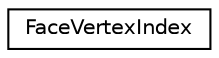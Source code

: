 digraph "Graphical Class Hierarchy"
{
 // LATEX_PDF_SIZE
  edge [fontname="Helvetica",fontsize="10",labelfontname="Helvetica",labelfontsize="10"];
  node [fontname="Helvetica",fontsize="10",shape=record];
  rankdir="LR";
  Node0 [label="FaceVertexIndex",height=0.2,width=0.4,color="black", fillcolor="white", style="filled",URL="$struct_face_vertex_index.html",tooltip=" "];
}
